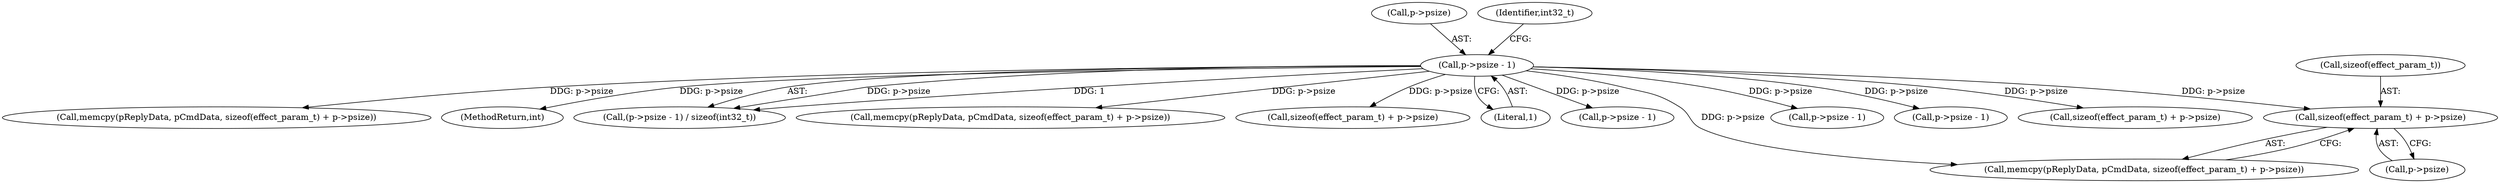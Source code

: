 digraph "0_Android_aeea52da00d210587fb3ed895de3d5f2e0264c88_4@API" {
"1000456" [label="(Call,sizeof(effect_param_t) + p->psize)"];
"1000370" [label="(Call,p->psize - 1)"];
"1000665" [label="(Call,memcpy(pReplyData, pCmdData, sizeof(effect_param_t) + p->psize))"];
"1001424" [label="(MethodReturn,int)"];
"1000369" [label="(Call,(p->psize - 1) / sizeof(int32_t))"];
"1000457" [label="(Call,sizeof(effect_param_t))"];
"1000560" [label="(Call,memcpy(pReplyData, pCmdData, sizeof(effect_param_t) + p->psize))"];
"1000371" [label="(Call,p->psize)"];
"1000563" [label="(Call,sizeof(effect_param_t) + p->psize)"];
"1000370" [label="(Call,p->psize - 1)"];
"1000459" [label="(Call,p->psize)"];
"1000374" [label="(Literal,1)"];
"1000685" [label="(Call,p->psize - 1)"];
"1000376" [label="(Identifier,int32_t)"];
"1000453" [label="(Call,memcpy(pReplyData, pCmdData, sizeof(effect_param_t) + p->psize))"];
"1000473" [label="(Call,p->psize - 1)"];
"1000456" [label="(Call,sizeof(effect_param_t) + p->psize)"];
"1000580" [label="(Call,p->psize - 1)"];
"1000668" [label="(Call,sizeof(effect_param_t) + p->psize)"];
"1000456" -> "1000453"  [label="AST: "];
"1000456" -> "1000459"  [label="CFG: "];
"1000457" -> "1000456"  [label="AST: "];
"1000459" -> "1000456"  [label="AST: "];
"1000453" -> "1000456"  [label="CFG: "];
"1000370" -> "1000456"  [label="DDG: p->psize"];
"1000370" -> "1000369"  [label="AST: "];
"1000370" -> "1000374"  [label="CFG: "];
"1000371" -> "1000370"  [label="AST: "];
"1000374" -> "1000370"  [label="AST: "];
"1000376" -> "1000370"  [label="CFG: "];
"1000370" -> "1001424"  [label="DDG: p->psize"];
"1000370" -> "1000369"  [label="DDG: p->psize"];
"1000370" -> "1000369"  [label="DDG: 1"];
"1000370" -> "1000453"  [label="DDG: p->psize"];
"1000370" -> "1000473"  [label="DDG: p->psize"];
"1000370" -> "1000560"  [label="DDG: p->psize"];
"1000370" -> "1000563"  [label="DDG: p->psize"];
"1000370" -> "1000580"  [label="DDG: p->psize"];
"1000370" -> "1000665"  [label="DDG: p->psize"];
"1000370" -> "1000668"  [label="DDG: p->psize"];
"1000370" -> "1000685"  [label="DDG: p->psize"];
}
